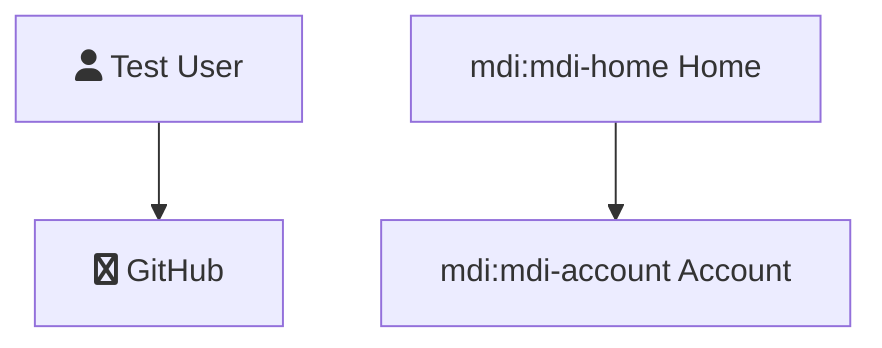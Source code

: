 graph TD
    A[fa:fa-user Test User] --> B[fa:fa-github GitHub];
    C[mdi:mdi-home Home] --> D[mdi:mdi-account Account];